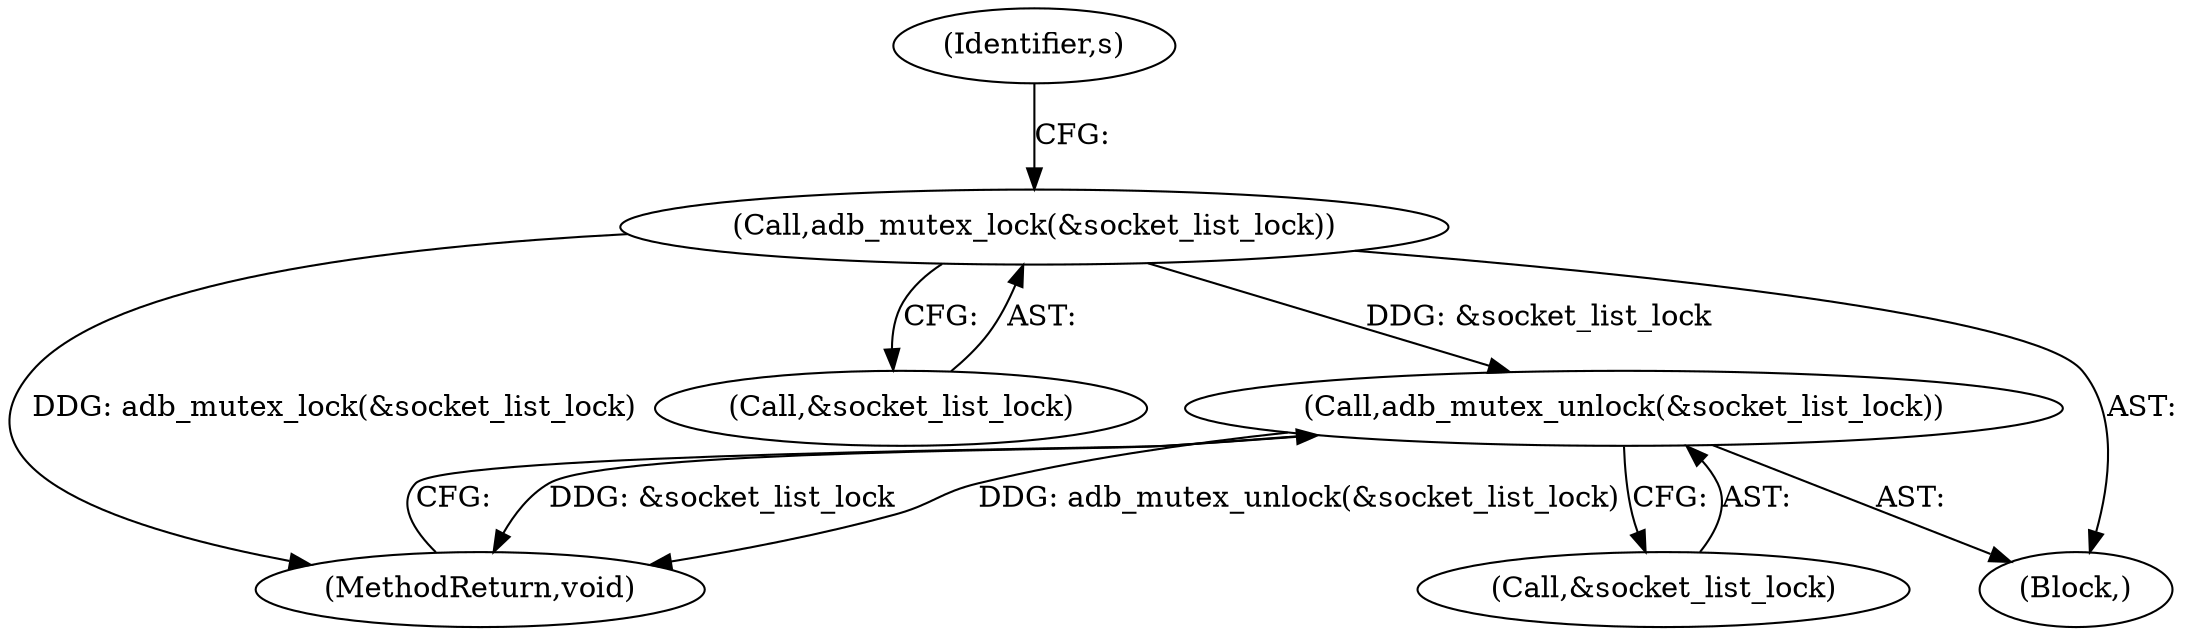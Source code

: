 digraph "1_Android_268068f25673242d1d5130d96202d3288c91b700_1@API" {
"1000124" [label="(Call,adb_mutex_unlock(&socket_list_lock))"];
"1000103" [label="(Call,adb_mutex_lock(&socket_list_lock))"];
"1000104" [label="(Call,&socket_list_lock)"];
"1000102" [label="(Block,)"];
"1000127" [label="(MethodReturn,void)"];
"1000125" [label="(Call,&socket_list_lock)"];
"1000124" [label="(Call,adb_mutex_unlock(&socket_list_lock))"];
"1000108" [label="(Identifier,s)"];
"1000103" [label="(Call,adb_mutex_lock(&socket_list_lock))"];
"1000124" -> "1000102"  [label="AST: "];
"1000124" -> "1000125"  [label="CFG: "];
"1000125" -> "1000124"  [label="AST: "];
"1000127" -> "1000124"  [label="CFG: "];
"1000124" -> "1000127"  [label="DDG: &socket_list_lock"];
"1000124" -> "1000127"  [label="DDG: adb_mutex_unlock(&socket_list_lock)"];
"1000103" -> "1000124"  [label="DDG: &socket_list_lock"];
"1000103" -> "1000102"  [label="AST: "];
"1000103" -> "1000104"  [label="CFG: "];
"1000104" -> "1000103"  [label="AST: "];
"1000108" -> "1000103"  [label="CFG: "];
"1000103" -> "1000127"  [label="DDG: adb_mutex_lock(&socket_list_lock)"];
}
